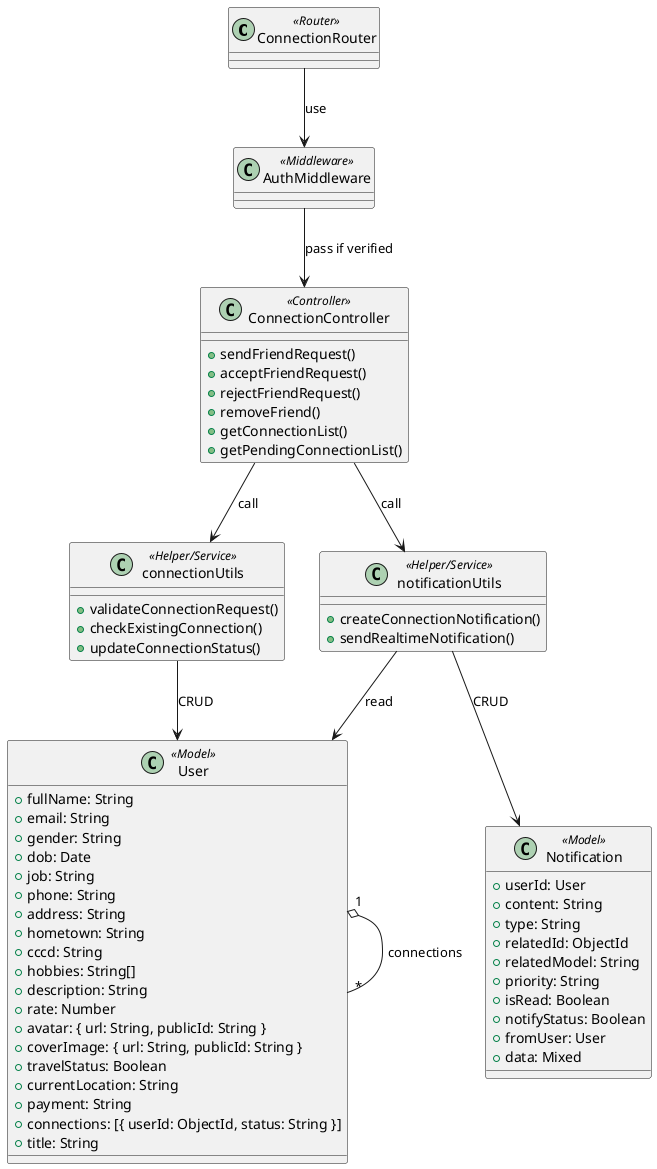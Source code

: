 @startuml
' ==== LAYERS ====
class ConnectionRouter <<Router>>
class AuthMiddleware <<Middleware>>
class ConnectionController <<Controller>> {
  +sendFriendRequest()
  +acceptFriendRequest()
  +rejectFriendRequest()
  +removeFriend()
  +getConnectionList()
  +getPendingConnectionList()
}

' ==== UTILS ====
class connectionUtils <<Helper/Service>> {
  +validateConnectionRequest()
  +checkExistingConnection()
  +updateConnectionStatus()
}

class notificationUtils <<Helper/Service>> {
  +createConnectionNotification()
  +sendRealtimeNotification()
}

' ==== MODELS ====
class User <<Model>> {
  +fullName: String
  +email: String
  +gender: String
  +dob: Date
  +job: String
  +phone: String
  +address: String
  +hometown: String
  +cccd: String
  +hobbies: String[]
  +description: String
  +rate: Number
  +avatar: { url: String, publicId: String }
  +coverImage: { url: String, publicId: String }
  +travelStatus: Boolean
  +currentLocation: String
  +payment: String
  +connections: [{ userId: ObjectId, status: String }]
  +title: String
}

class Notification <<Model>> {
  +userId: User
  +content: String
  +type: String
  +relatedId: ObjectId
  +relatedModel: String
  +priority: String
  +isRead: Boolean
  +notifyStatus: Boolean
  +fromUser: User
  +data: Mixed
}

' ==== LAYERED FLOW ====
ConnectionRouter --> AuthMiddleware : use
AuthMiddleware --> ConnectionController : pass if verified
ConnectionController --> connectionUtils : call
ConnectionController --> notificationUtils : call
connectionUtils --> User : CRUD
notificationUtils --> Notification : CRUD
notificationUtils --> User : read
User "1" o-- "*" User : connections

@enduml
